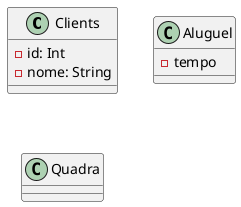 @startuml ginasio
class Clients {
  - id: Int
  - nome: String
}

class Aluguel {
  - tempo
}

class Quadra {

}
@enduml
